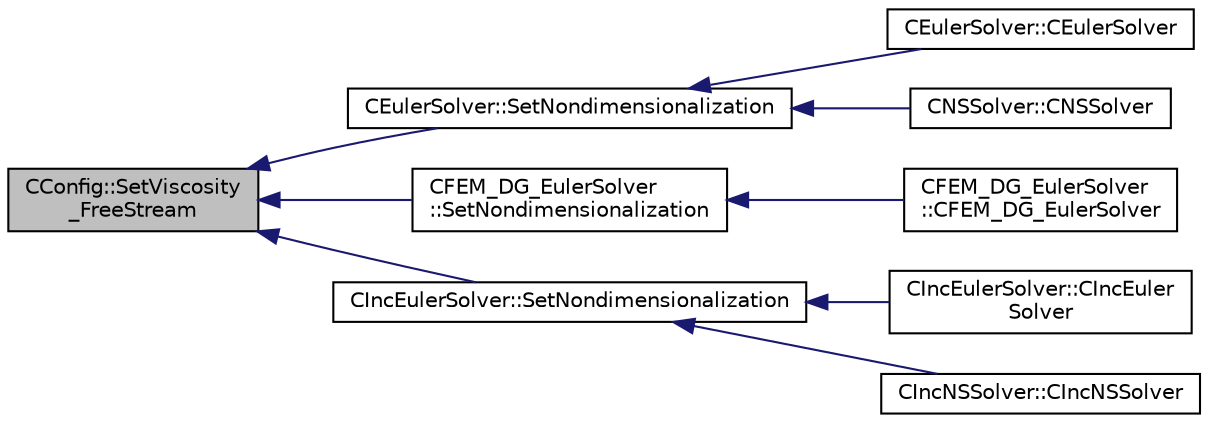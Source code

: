 digraph "CConfig::SetViscosity_FreeStream"
{
  edge [fontname="Helvetica",fontsize="10",labelfontname="Helvetica",labelfontsize="10"];
  node [fontname="Helvetica",fontsize="10",shape=record];
  rankdir="LR";
  Node15829 [label="CConfig::SetViscosity\l_FreeStream",height=0.2,width=0.4,color="black", fillcolor="grey75", style="filled", fontcolor="black"];
  Node15829 -> Node15830 [dir="back",color="midnightblue",fontsize="10",style="solid",fontname="Helvetica"];
  Node15830 [label="CEulerSolver::SetNondimensionalization",height=0.2,width=0.4,color="black", fillcolor="white", style="filled",URL="$class_c_euler_solver.html#a1c633d6e77fefb2e76308e2ba0af0c2c",tooltip="Set the solver nondimensionalization. "];
  Node15830 -> Node15831 [dir="back",color="midnightblue",fontsize="10",style="solid",fontname="Helvetica"];
  Node15831 [label="CEulerSolver::CEulerSolver",height=0.2,width=0.4,color="black", fillcolor="white", style="filled",URL="$class_c_euler_solver.html#ae1e74218b4e943111b100d7ddcbd4db9"];
  Node15830 -> Node15832 [dir="back",color="midnightblue",fontsize="10",style="solid",fontname="Helvetica"];
  Node15832 [label="CNSSolver::CNSSolver",height=0.2,width=0.4,color="black", fillcolor="white", style="filled",URL="$class_c_n_s_solver.html#a2a8ad49c42b4546696e631cf44b7788b"];
  Node15829 -> Node15833 [dir="back",color="midnightblue",fontsize="10",style="solid",fontname="Helvetica"];
  Node15833 [label="CFEM_DG_EulerSolver\l::SetNondimensionalization",height=0.2,width=0.4,color="black", fillcolor="white", style="filled",URL="$class_c_f_e_m___d_g___euler_solver.html#a31316dc2fe564329d9bb372961b10a3a",tooltip="Set the fluid solver nondimensionalization. "];
  Node15833 -> Node15834 [dir="back",color="midnightblue",fontsize="10",style="solid",fontname="Helvetica"];
  Node15834 [label="CFEM_DG_EulerSolver\l::CFEM_DG_EulerSolver",height=0.2,width=0.4,color="black", fillcolor="white", style="filled",URL="$class_c_f_e_m___d_g___euler_solver.html#a70d30ef9e7cd7620d54ec73f4b1ed28c"];
  Node15829 -> Node15835 [dir="back",color="midnightblue",fontsize="10",style="solid",fontname="Helvetica"];
  Node15835 [label="CIncEulerSolver::SetNondimensionalization",height=0.2,width=0.4,color="black", fillcolor="white", style="filled",URL="$class_c_inc_euler_solver.html#a2cffaa24417cb3803d36d38b3874d6d0",tooltip="Set the solver nondimensionalization. "];
  Node15835 -> Node15836 [dir="back",color="midnightblue",fontsize="10",style="solid",fontname="Helvetica"];
  Node15836 [label="CIncEulerSolver::CIncEuler\lSolver",height=0.2,width=0.4,color="black", fillcolor="white", style="filled",URL="$class_c_inc_euler_solver.html#a91f644b8f9a00215bac5bcd31dfc06d8"];
  Node15835 -> Node15837 [dir="back",color="midnightblue",fontsize="10",style="solid",fontname="Helvetica"];
  Node15837 [label="CIncNSSolver::CIncNSSolver",height=0.2,width=0.4,color="black", fillcolor="white", style="filled",URL="$class_c_inc_n_s_solver.html#a82152ac7e91fb1c5c073d98a1f08e2aa"];
}
